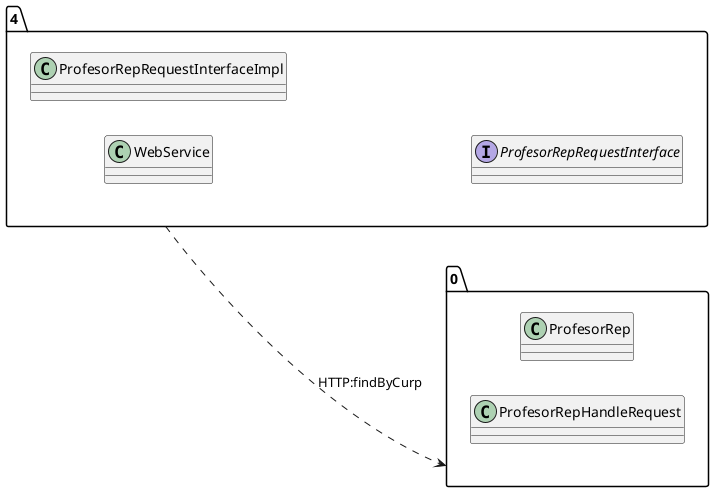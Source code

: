 @startuml 
allow_mixing
left to right direction
package "4"{
class WebService
class ProfesorRepRequestInterfaceImpl
interface ProfesorRepRequestInterface

}
package "0"{
class ProfesorRep
class ProfesorRepHandleRequest

}
"4" ..> "0":HTTP:findByCurp
@enduml